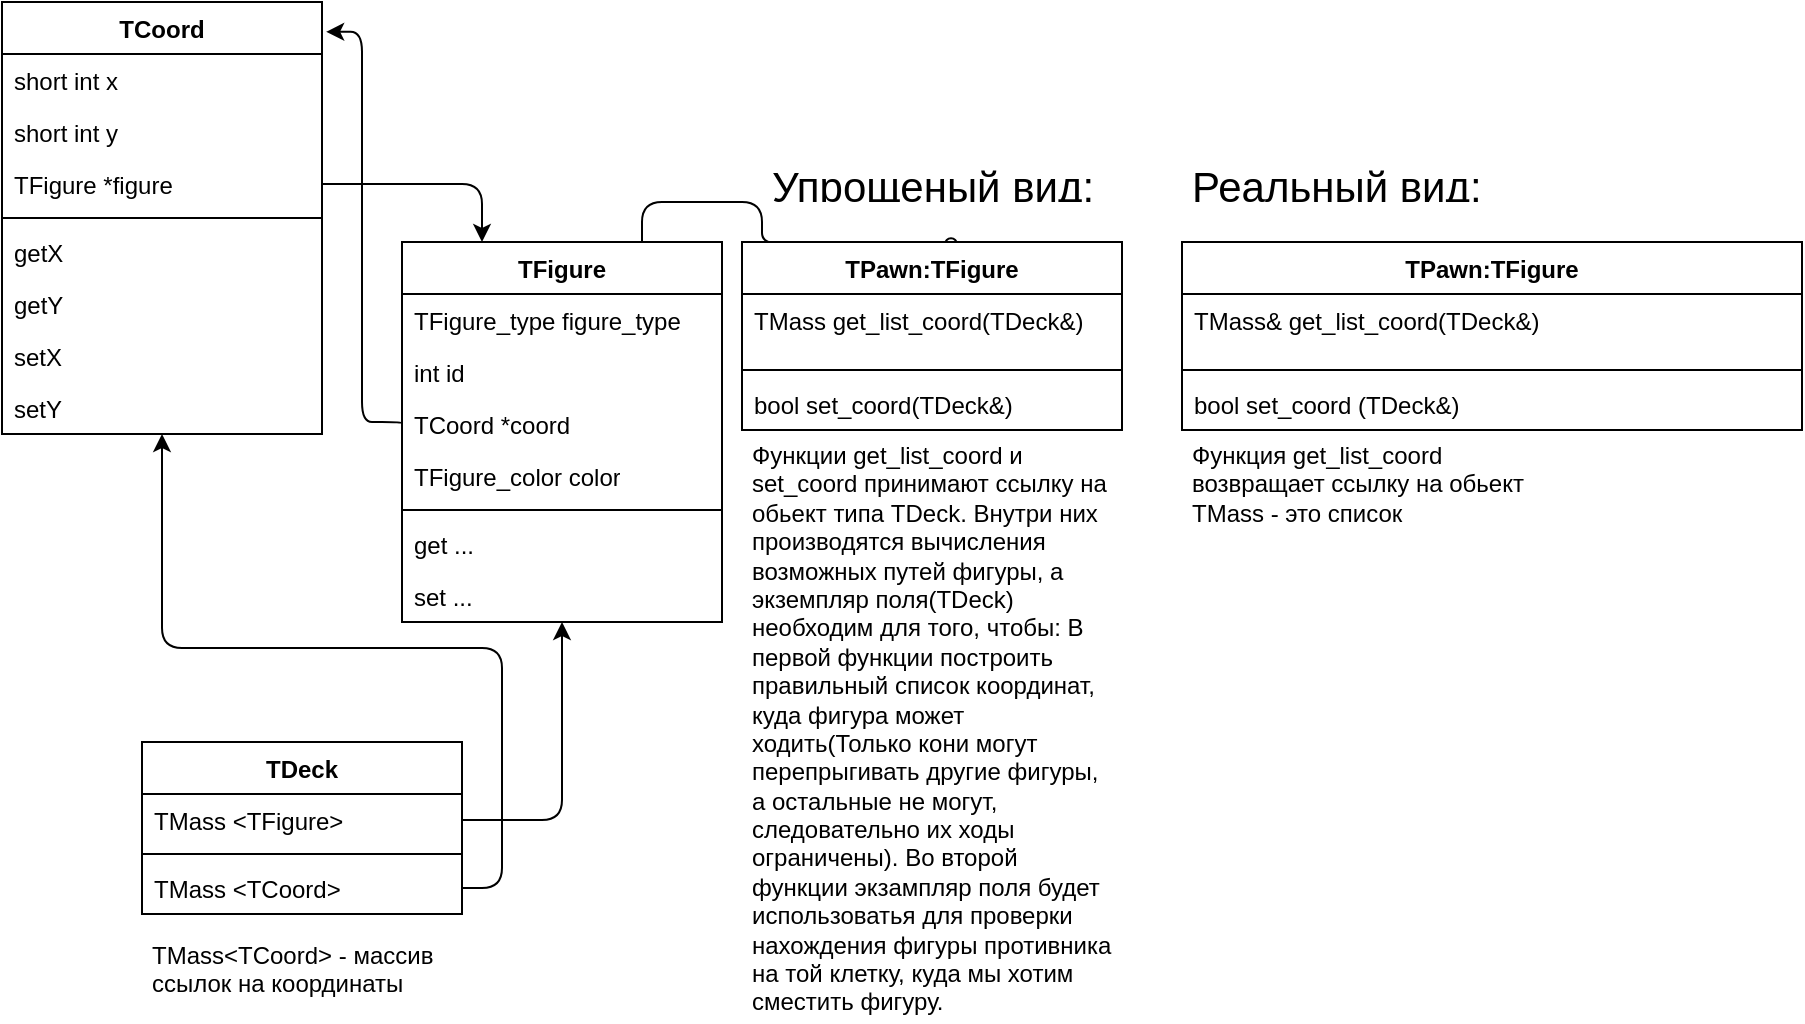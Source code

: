 <mxfile version="21.2.1" type="device">
  <diagram name="Страница 1" id="sV4Jy5W4rQEn_LUtTaVL">
    <mxGraphModel dx="1218" dy="739" grid="1" gridSize="10" guides="1" tooltips="1" connect="1" arrows="1" fold="1" page="1" pageScale="1" pageWidth="1654" pageHeight="2336" math="0" shadow="0">
      <root>
        <mxCell id="0" />
        <mxCell id="1" parent="0" />
        <mxCell id="GySVtIl3gG27OpsCgk6T-25" value="TCoord" style="swimlane;fontStyle=1;align=center;verticalAlign=top;childLayout=stackLayout;horizontal=1;startSize=26;horizontalStack=0;resizeParent=1;resizeParentMax=0;resizeLast=0;collapsible=1;marginBottom=0;whiteSpace=wrap;html=1;" parent="1" vertex="1">
          <mxGeometry x="40" y="40" width="160" height="216" as="geometry">
            <mxRectangle x="40" y="40" width="100" height="30" as="alternateBounds" />
          </mxGeometry>
        </mxCell>
        <mxCell id="GySVtIl3gG27OpsCgk6T-26" value="short int x" style="text;strokeColor=none;fillColor=none;align=left;verticalAlign=top;spacingLeft=4;spacingRight=4;overflow=hidden;rotatable=0;points=[[0,0.5],[1,0.5]];portConstraint=eastwest;whiteSpace=wrap;html=1;" parent="GySVtIl3gG27OpsCgk6T-25" vertex="1">
          <mxGeometry y="26" width="160" height="26" as="geometry" />
        </mxCell>
        <mxCell id="GySVtIl3gG27OpsCgk6T-29" value="short int y" style="text;strokeColor=none;fillColor=none;align=left;verticalAlign=top;spacingLeft=4;spacingRight=4;overflow=hidden;rotatable=0;points=[[0,0.5],[1,0.5]];portConstraint=eastwest;whiteSpace=wrap;html=1;" parent="GySVtIl3gG27OpsCgk6T-25" vertex="1">
          <mxGeometry y="52" width="160" height="26" as="geometry" />
        </mxCell>
        <mxCell id="GySVtIl3gG27OpsCgk6T-35" value="TFigure *figure" style="text;strokeColor=none;fillColor=none;align=left;verticalAlign=top;spacingLeft=4;spacingRight=4;overflow=hidden;rotatable=0;points=[[0,0.5],[1,0.5]];portConstraint=eastwest;whiteSpace=wrap;html=1;" parent="GySVtIl3gG27OpsCgk6T-25" vertex="1">
          <mxGeometry y="78" width="160" height="26" as="geometry" />
        </mxCell>
        <mxCell id="GySVtIl3gG27OpsCgk6T-27" value="" style="line;strokeWidth=1;fillColor=none;align=left;verticalAlign=middle;spacingTop=-1;spacingLeft=3;spacingRight=3;rotatable=0;labelPosition=right;points=[];portConstraint=eastwest;strokeColor=inherit;" parent="GySVtIl3gG27OpsCgk6T-25" vertex="1">
          <mxGeometry y="104" width="160" height="8" as="geometry" />
        </mxCell>
        <mxCell id="GySVtIl3gG27OpsCgk6T-28" value="getX" style="text;strokeColor=none;fillColor=none;align=left;verticalAlign=top;spacingLeft=4;spacingRight=4;overflow=hidden;rotatable=0;points=[[0,0.5],[1,0.5]];portConstraint=eastwest;whiteSpace=wrap;html=1;" parent="GySVtIl3gG27OpsCgk6T-25" vertex="1">
          <mxGeometry y="112" width="160" height="26" as="geometry" />
        </mxCell>
        <mxCell id="GySVtIl3gG27OpsCgk6T-30" value="getY" style="text;strokeColor=none;fillColor=none;align=left;verticalAlign=top;spacingLeft=4;spacingRight=4;overflow=hidden;rotatable=0;points=[[0,0.5],[1,0.5]];portConstraint=eastwest;whiteSpace=wrap;html=1;" parent="GySVtIl3gG27OpsCgk6T-25" vertex="1">
          <mxGeometry y="138" width="160" height="26" as="geometry" />
        </mxCell>
        <mxCell id="GySVtIl3gG27OpsCgk6T-32" value="&lt;div&gt;setX&lt;/div&gt;" style="text;strokeColor=none;fillColor=none;align=left;verticalAlign=top;spacingLeft=4;spacingRight=4;overflow=hidden;rotatable=0;points=[[0,0.5],[1,0.5]];portConstraint=eastwest;whiteSpace=wrap;html=1;" parent="GySVtIl3gG27OpsCgk6T-25" vertex="1">
          <mxGeometry y="164" width="160" height="26" as="geometry" />
        </mxCell>
        <mxCell id="GySVtIl3gG27OpsCgk6T-34" value="&lt;div&gt;setY&lt;/div&gt;" style="text;strokeColor=none;fillColor=none;align=left;verticalAlign=top;spacingLeft=4;spacingRight=4;overflow=hidden;rotatable=0;points=[[0,0.5],[1,0.5]];portConstraint=eastwest;whiteSpace=wrap;html=1;" parent="GySVtIl3gG27OpsCgk6T-25" vertex="1">
          <mxGeometry y="190" width="160" height="26" as="geometry" />
        </mxCell>
        <mxCell id="GySVtIl3gG27OpsCgk6T-37" style="edgeStyle=orthogonalEdgeStyle;orthogonalLoop=1;jettySize=auto;html=1;exitX=1;exitY=0.5;exitDx=0;exitDy=0;" parent="GySVtIl3gG27OpsCgk6T-25" source="GySVtIl3gG27OpsCgk6T-35" target="GySVtIl3gG27OpsCgk6T-35" edge="1">
          <mxGeometry relative="1" as="geometry" />
        </mxCell>
        <mxCell id="GySVtIl3gG27OpsCgk6T-51" style="edgeStyle=orthogonalEdgeStyle;orthogonalLoop=1;jettySize=auto;html=1;exitX=0.75;exitY=0;exitDx=0;exitDy=0;entryX=0.55;entryY=0.012;entryDx=0;entryDy=0;entryPerimeter=0;endArrow=oval;endFill=0;" parent="1" source="GySVtIl3gG27OpsCgk6T-38" target="GySVtIl3gG27OpsCgk6T-47" edge="1">
          <mxGeometry relative="1" as="geometry" />
        </mxCell>
        <mxCell id="GySVtIl3gG27OpsCgk6T-38" value="TFigure" style="swimlane;fontStyle=1;align=center;verticalAlign=top;childLayout=stackLayout;horizontal=1;startSize=26;horizontalStack=0;resizeParent=1;resizeParentMax=0;resizeLast=0;collapsible=1;marginBottom=0;whiteSpace=wrap;html=1;" parent="1" vertex="1">
          <mxGeometry x="240" y="160" width="160" height="190" as="geometry">
            <mxRectangle x="300" y="160" width="80" height="30" as="alternateBounds" />
          </mxGeometry>
        </mxCell>
        <mxCell id="GySVtIl3gG27OpsCgk6T-39" value="TFigure_type figure_type" style="text;strokeColor=none;fillColor=none;align=left;verticalAlign=top;spacingLeft=4;spacingRight=4;overflow=hidden;rotatable=0;points=[[0,0.5],[1,0.5]];portConstraint=eastwest;whiteSpace=wrap;html=1;" parent="GySVtIl3gG27OpsCgk6T-38" vertex="1">
          <mxGeometry y="26" width="160" height="26" as="geometry" />
        </mxCell>
        <mxCell id="GySVtIl3gG27OpsCgk6T-42" value="int id" style="text;strokeColor=none;fillColor=none;align=left;verticalAlign=top;spacingLeft=4;spacingRight=4;overflow=hidden;rotatable=0;points=[[0,0.5],[1,0.5]];portConstraint=eastwest;whiteSpace=wrap;html=1;" parent="GySVtIl3gG27OpsCgk6T-38" vertex="1">
          <mxGeometry y="52" width="160" height="26" as="geometry" />
        </mxCell>
        <mxCell id="GySVtIl3gG27OpsCgk6T-44" value="TCoord *coord" style="text;strokeColor=none;fillColor=none;align=left;verticalAlign=top;spacingLeft=4;spacingRight=4;overflow=hidden;rotatable=0;points=[[0,0.5],[1,0.5]];portConstraint=eastwest;whiteSpace=wrap;html=1;" parent="GySVtIl3gG27OpsCgk6T-38" vertex="1">
          <mxGeometry y="78" width="160" height="26" as="geometry" />
        </mxCell>
        <mxCell id="GySVtIl3gG27OpsCgk6T-70" value="TFigure_color color" style="text;strokeColor=none;fillColor=none;align=left;verticalAlign=top;spacingLeft=4;spacingRight=4;overflow=hidden;rotatable=0;points=[[0,0.5],[1,0.5]];portConstraint=eastwest;whiteSpace=wrap;html=1;" parent="GySVtIl3gG27OpsCgk6T-38" vertex="1">
          <mxGeometry y="104" width="160" height="26" as="geometry" />
        </mxCell>
        <mxCell id="GySVtIl3gG27OpsCgk6T-40" value="" style="line;strokeWidth=1;fillColor=none;align=left;verticalAlign=middle;spacingTop=-1;spacingLeft=3;spacingRight=3;rotatable=0;labelPosition=right;points=[];portConstraint=eastwest;strokeColor=inherit;" parent="GySVtIl3gG27OpsCgk6T-38" vertex="1">
          <mxGeometry y="130" width="160" height="8" as="geometry" />
        </mxCell>
        <mxCell id="GySVtIl3gG27OpsCgk6T-41" value="get ..." style="text;strokeColor=none;fillColor=none;align=left;verticalAlign=top;spacingLeft=4;spacingRight=4;overflow=hidden;rotatable=0;points=[[0,0.5],[1,0.5]];portConstraint=eastwest;whiteSpace=wrap;html=1;" parent="GySVtIl3gG27OpsCgk6T-38" vertex="1">
          <mxGeometry y="138" width="160" height="26" as="geometry" />
        </mxCell>
        <mxCell id="GySVtIl3gG27OpsCgk6T-68" value="set ..." style="text;strokeColor=none;fillColor=none;align=left;verticalAlign=top;spacingLeft=4;spacingRight=4;overflow=hidden;rotatable=0;points=[[0,0.5],[1,0.5]];portConstraint=eastwest;whiteSpace=wrap;html=1;" parent="GySVtIl3gG27OpsCgk6T-38" vertex="1">
          <mxGeometry y="164" width="160" height="26" as="geometry" />
        </mxCell>
        <mxCell id="GySVtIl3gG27OpsCgk6T-45" style="edgeStyle=orthogonalEdgeStyle;orthogonalLoop=1;jettySize=auto;html=1;exitX=0;exitY=0.5;exitDx=0;exitDy=0;entryX=1.013;entryY=0.069;entryDx=0;entryDy=0;entryPerimeter=0;" parent="1" source="GySVtIl3gG27OpsCgk6T-44" target="GySVtIl3gG27OpsCgk6T-25" edge="1">
          <mxGeometry relative="1" as="geometry">
            <Array as="points">
              <mxPoint x="240" y="250" />
              <mxPoint x="220" y="250" />
              <mxPoint x="220" y="55" />
            </Array>
          </mxGeometry>
        </mxCell>
        <mxCell id="GySVtIl3gG27OpsCgk6T-46" style="edgeStyle=orthogonalEdgeStyle;orthogonalLoop=1;jettySize=auto;html=1;exitX=1;exitY=0.5;exitDx=0;exitDy=0;entryX=0.25;entryY=0;entryDx=0;entryDy=0;" parent="1" source="GySVtIl3gG27OpsCgk6T-35" target="GySVtIl3gG27OpsCgk6T-38" edge="1">
          <mxGeometry relative="1" as="geometry" />
        </mxCell>
        <mxCell id="GySVtIl3gG27OpsCgk6T-47" value="TPawn:TFigure" style="swimlane;fontStyle=1;align=center;verticalAlign=top;childLayout=stackLayout;horizontal=1;startSize=26;horizontalStack=0;resizeParent=1;resizeParentMax=0;resizeLast=0;collapsible=1;marginBottom=0;whiteSpace=wrap;html=1;" parent="1" vertex="1">
          <mxGeometry x="410" y="160" width="190" height="94" as="geometry">
            <mxRectangle x="490" y="160" width="130" height="30" as="alternateBounds" />
          </mxGeometry>
        </mxCell>
        <mxCell id="GySVtIl3gG27OpsCgk6T-50" value="TMass get_list_coord(TDeck&amp;amp;)" style="text;strokeColor=none;fillColor=none;align=left;verticalAlign=top;spacingLeft=4;spacingRight=4;overflow=hidden;rotatable=0;points=[[0,0.5],[1,0.5]];portConstraint=eastwest;whiteSpace=wrap;html=1;" parent="GySVtIl3gG27OpsCgk6T-47" vertex="1">
          <mxGeometry y="26" width="190" height="34" as="geometry" />
        </mxCell>
        <mxCell id="GySVtIl3gG27OpsCgk6T-49" value="" style="line;strokeWidth=1;fillColor=none;align=left;verticalAlign=middle;spacingTop=-1;spacingLeft=3;spacingRight=3;rotatable=0;labelPosition=right;points=[];portConstraint=eastwest;strokeColor=inherit;" parent="GySVtIl3gG27OpsCgk6T-47" vertex="1">
          <mxGeometry y="60" width="190" height="8" as="geometry" />
        </mxCell>
        <mxCell id="GySVtIl3gG27OpsCgk6T-58" value="bool set_coord(TDeck&amp;amp;)" style="text;strokeColor=none;fillColor=none;align=left;verticalAlign=top;spacingLeft=4;spacingRight=4;overflow=hidden;rotatable=0;points=[[0,0.5],[1,0.5]];portConstraint=eastwest;whiteSpace=wrap;html=1;" parent="GySVtIl3gG27OpsCgk6T-47" vertex="1">
          <mxGeometry y="68" width="190" height="26" as="geometry" />
        </mxCell>
        <mxCell id="GySVtIl3gG27OpsCgk6T-61" value="TDeck" style="swimlane;fontStyle=1;align=center;verticalAlign=top;childLayout=stackLayout;horizontal=1;startSize=26;horizontalStack=0;resizeParent=1;resizeParentMax=0;resizeLast=0;collapsible=1;marginBottom=0;whiteSpace=wrap;html=1;" parent="1" vertex="1">
          <mxGeometry x="110" y="410" width="160" height="86" as="geometry" />
        </mxCell>
        <mxCell id="GySVtIl3gG27OpsCgk6T-62" value="TMass &amp;lt;TFigure&amp;gt;" style="text;strokeColor=none;fillColor=none;align=left;verticalAlign=top;spacingLeft=4;spacingRight=4;overflow=hidden;rotatable=0;points=[[0,0.5],[1,0.5]];portConstraint=eastwest;whiteSpace=wrap;html=1;" parent="GySVtIl3gG27OpsCgk6T-61" vertex="1">
          <mxGeometry y="26" width="160" height="26" as="geometry" />
        </mxCell>
        <mxCell id="GySVtIl3gG27OpsCgk6T-63" value="" style="line;strokeWidth=1;fillColor=none;align=left;verticalAlign=middle;spacingTop=-1;spacingLeft=3;spacingRight=3;rotatable=0;labelPosition=right;points=[];portConstraint=eastwest;strokeColor=inherit;" parent="GySVtIl3gG27OpsCgk6T-61" vertex="1">
          <mxGeometry y="52" width="160" height="8" as="geometry" />
        </mxCell>
        <mxCell id="GySVtIl3gG27OpsCgk6T-64" value="TMass &amp;lt;TCoord&amp;gt;" style="text;strokeColor=none;fillColor=none;align=left;verticalAlign=top;spacingLeft=4;spacingRight=4;overflow=hidden;rotatable=0;points=[[0,0.5],[1,0.5]];portConstraint=eastwest;whiteSpace=wrap;html=1;" parent="GySVtIl3gG27OpsCgk6T-61" vertex="1">
          <mxGeometry y="60" width="160" height="26" as="geometry" />
        </mxCell>
        <mxCell id="GySVtIl3gG27OpsCgk6T-73" value="Функции get_list_coord и set_coord принимают ссылку на обьект типа TDeck. Внутри них производятся вычисления возможных путей фигуры, а экземпляр поля(TDeck) необходим для того, чтобы: В первой функции построить правильный список координат, куда фигура может ходить(Только кони могут перепрыгивать другие фигуры, а остальные не могут, следовательно их ходы ограничены). Во второй функции экзампляр поля будет использоватья для проверки нахождения фигуры противника на той клетку, куда мы хотим сместить фигуру." style="text;html=1;strokeColor=none;fillColor=none;spacing=5;spacingTop=-20;whiteSpace=wrap;overflow=hidden;rounded=0;" parent="1" vertex="1">
          <mxGeometry x="410" y="270" width="190" height="280" as="geometry" />
        </mxCell>
        <mxCell id="GySVtIl3gG27OpsCgk6T-74" value="TPawn:TFigure" style="swimlane;fontStyle=1;align=center;verticalAlign=top;childLayout=stackLayout;horizontal=1;startSize=26;horizontalStack=0;resizeParent=1;resizeParentMax=0;resizeLast=0;collapsible=1;marginBottom=0;whiteSpace=wrap;html=1;" parent="1" vertex="1">
          <mxGeometry x="630" y="160" width="310" height="94" as="geometry">
            <mxRectangle x="490" y="160" width="130" height="30" as="alternateBounds" />
          </mxGeometry>
        </mxCell>
        <mxCell id="GySVtIl3gG27OpsCgk6T-75" value="TMass&amp;amp; get_list_coord(TDeck&amp;amp;)" style="text;strokeColor=none;fillColor=none;align=left;verticalAlign=top;spacingLeft=4;spacingRight=4;overflow=hidden;rotatable=0;points=[[0,0.5],[1,0.5]];portConstraint=eastwest;whiteSpace=wrap;html=1;" parent="GySVtIl3gG27OpsCgk6T-74" vertex="1">
          <mxGeometry y="26" width="310" height="34" as="geometry" />
        </mxCell>
        <mxCell id="GySVtIl3gG27OpsCgk6T-76" value="" style="line;strokeWidth=1;fillColor=none;align=left;verticalAlign=middle;spacingTop=-1;spacingLeft=3;spacingRight=3;rotatable=0;labelPosition=right;points=[];portConstraint=eastwest;strokeColor=inherit;" parent="GySVtIl3gG27OpsCgk6T-74" vertex="1">
          <mxGeometry y="60" width="310" height="8" as="geometry" />
        </mxCell>
        <mxCell id="GySVtIl3gG27OpsCgk6T-77" value="bool set_coord (TDeck&amp;amp;)" style="text;strokeColor=none;fillColor=none;align=left;verticalAlign=top;spacingLeft=4;spacingRight=4;overflow=hidden;rotatable=0;points=[[0,0.5],[1,0.5]];portConstraint=eastwest;whiteSpace=wrap;html=1;" parent="GySVtIl3gG27OpsCgk6T-74" vertex="1">
          <mxGeometry y="68" width="310" height="26" as="geometry" />
        </mxCell>
        <mxCell id="GySVtIl3gG27OpsCgk6T-78" value="Упрощеный вид:" style="text;html=1;strokeColor=none;fillColor=none;spacing=5;spacingTop=-20;whiteSpace=wrap;overflow=hidden;rounded=0;fontSize=21;" parent="1" vertex="1">
          <mxGeometry x="420" y="130" width="190" height="10" as="geometry" />
        </mxCell>
        <mxCell id="GySVtIl3gG27OpsCgk6T-79" value="Реальный вид:" style="text;html=1;strokeColor=none;fillColor=none;spacing=5;spacingTop=-20;whiteSpace=wrap;overflow=hidden;rounded=0;fontSize=21;" parent="1" vertex="1">
          <mxGeometry x="630" y="130" width="190" height="10" as="geometry" />
        </mxCell>
        <mxCell id="GySVtIl3gG27OpsCgk6T-80" value="Функция get_list_coord возвращает ссылку на обьект ТMass - это список" style="text;html=1;strokeColor=none;fillColor=none;spacing=5;spacingTop=-20;whiteSpace=wrap;overflow=hidden;rounded=0;" parent="1" vertex="1">
          <mxGeometry x="630" y="270" width="190" height="30" as="geometry" />
        </mxCell>
        <mxCell id="GySVtIl3gG27OpsCgk6T-81" value="TMass&amp;lt;TCoord&amp;gt; - массив ссылок на координаты" style="text;html=1;strokeColor=none;fillColor=none;spacing=5;spacingTop=-20;whiteSpace=wrap;overflow=hidden;rounded=0;" parent="1" vertex="1">
          <mxGeometry x="110" y="520" width="190" height="30" as="geometry" />
        </mxCell>
        <mxCell id="GySVtIl3gG27OpsCgk6T-82" style="edgeStyle=orthogonalEdgeStyle;orthogonalLoop=1;jettySize=auto;html=1;exitX=1;exitY=0.5;exitDx=0;exitDy=0;entryX=0.5;entryY=1;entryDx=0;entryDy=0;" parent="1" source="GySVtIl3gG27OpsCgk6T-62" target="GySVtIl3gG27OpsCgk6T-38" edge="1">
          <mxGeometry relative="1" as="geometry" />
        </mxCell>
        <mxCell id="GySVtIl3gG27OpsCgk6T-83" style="edgeStyle=orthogonalEdgeStyle;orthogonalLoop=1;jettySize=auto;html=1;exitX=1;exitY=0.5;exitDx=0;exitDy=0;" parent="1" source="GySVtIl3gG27OpsCgk6T-64" target="GySVtIl3gG27OpsCgk6T-25" edge="1">
          <mxGeometry relative="1" as="geometry" />
        </mxCell>
      </root>
    </mxGraphModel>
  </diagram>
</mxfile>
